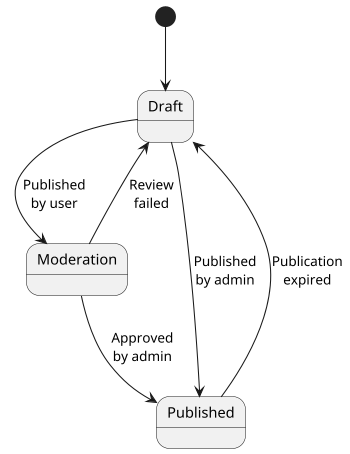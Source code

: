 @startuml
'https://plantuml.com/state-diagram

scale 350 width

[*] --> Draft
Draft --> Moderation : Published\nby user
Moderation --> Draft : Review\nfailed
Moderation --> Published : Approved\nby admin

Draft --> Published : Published\nby admin

Published --> Draft : Publication\nexpired

@enduml